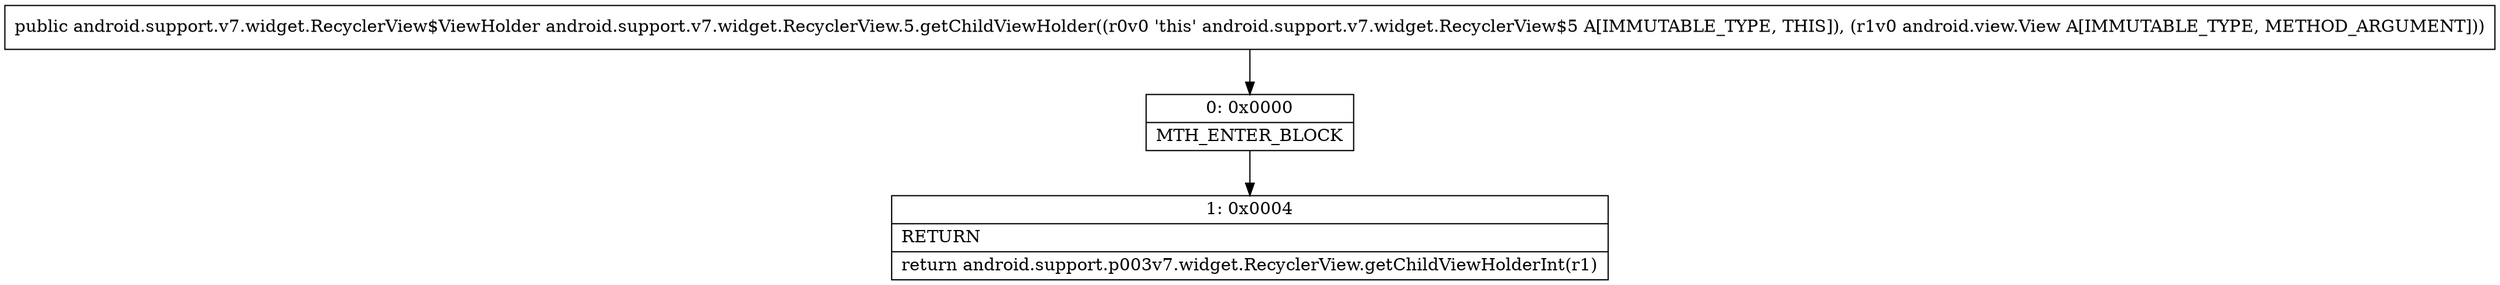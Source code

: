 digraph "CFG forandroid.support.v7.widget.RecyclerView.5.getChildViewHolder(Landroid\/view\/View;)Landroid\/support\/v7\/widget\/RecyclerView$ViewHolder;" {
Node_0 [shape=record,label="{0\:\ 0x0000|MTH_ENTER_BLOCK\l}"];
Node_1 [shape=record,label="{1\:\ 0x0004|RETURN\l|return android.support.p003v7.widget.RecyclerView.getChildViewHolderInt(r1)\l}"];
MethodNode[shape=record,label="{public android.support.v7.widget.RecyclerView$ViewHolder android.support.v7.widget.RecyclerView.5.getChildViewHolder((r0v0 'this' android.support.v7.widget.RecyclerView$5 A[IMMUTABLE_TYPE, THIS]), (r1v0 android.view.View A[IMMUTABLE_TYPE, METHOD_ARGUMENT])) }"];
MethodNode -> Node_0;
Node_0 -> Node_1;
}

